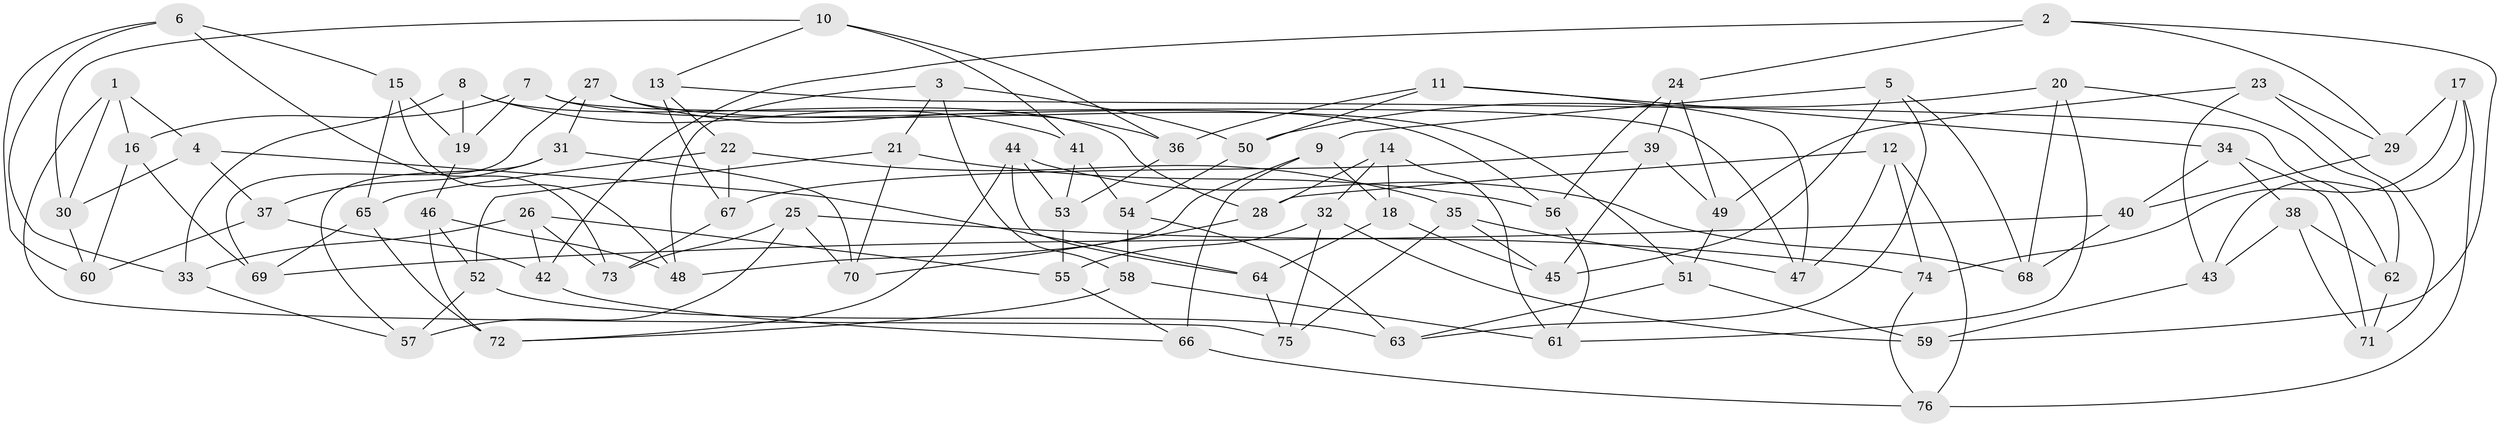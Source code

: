 // coarse degree distribution, {6: 0.22580645161290322, 7: 0.0967741935483871, 4: 0.22580645161290322, 5: 0.25806451612903225, 2: 0.03225806451612903, 8: 0.12903225806451613, 3: 0.03225806451612903}
// Generated by graph-tools (version 1.1) at 2025/38/03/04/25 23:38:04]
// undirected, 76 vertices, 152 edges
graph export_dot {
  node [color=gray90,style=filled];
  1;
  2;
  3;
  4;
  5;
  6;
  7;
  8;
  9;
  10;
  11;
  12;
  13;
  14;
  15;
  16;
  17;
  18;
  19;
  20;
  21;
  22;
  23;
  24;
  25;
  26;
  27;
  28;
  29;
  30;
  31;
  32;
  33;
  34;
  35;
  36;
  37;
  38;
  39;
  40;
  41;
  42;
  43;
  44;
  45;
  46;
  47;
  48;
  49;
  50;
  51;
  52;
  53;
  54;
  55;
  56;
  57;
  58;
  59;
  60;
  61;
  62;
  63;
  64;
  65;
  66;
  67;
  68;
  69;
  70;
  71;
  72;
  73;
  74;
  75;
  76;
  1 -- 16;
  1 -- 30;
  1 -- 75;
  1 -- 4;
  2 -- 24;
  2 -- 59;
  2 -- 42;
  2 -- 29;
  3 -- 50;
  3 -- 48;
  3 -- 21;
  3 -- 58;
  4 -- 30;
  4 -- 64;
  4 -- 37;
  5 -- 68;
  5 -- 63;
  5 -- 9;
  5 -- 45;
  6 -- 33;
  6 -- 60;
  6 -- 73;
  6 -- 15;
  7 -- 16;
  7 -- 56;
  7 -- 19;
  7 -- 47;
  8 -- 33;
  8 -- 28;
  8 -- 19;
  8 -- 41;
  9 -- 18;
  9 -- 48;
  9 -- 66;
  10 -- 13;
  10 -- 36;
  10 -- 30;
  10 -- 41;
  11 -- 34;
  11 -- 36;
  11 -- 47;
  11 -- 50;
  12 -- 74;
  12 -- 47;
  12 -- 76;
  12 -- 28;
  13 -- 22;
  13 -- 67;
  13 -- 62;
  14 -- 61;
  14 -- 32;
  14 -- 28;
  14 -- 18;
  15 -- 65;
  15 -- 48;
  15 -- 19;
  16 -- 69;
  16 -- 60;
  17 -- 76;
  17 -- 74;
  17 -- 43;
  17 -- 29;
  18 -- 45;
  18 -- 64;
  19 -- 46;
  20 -- 61;
  20 -- 50;
  20 -- 62;
  20 -- 68;
  21 -- 56;
  21 -- 70;
  21 -- 52;
  22 -- 67;
  22 -- 65;
  22 -- 35;
  23 -- 71;
  23 -- 49;
  23 -- 43;
  23 -- 29;
  24 -- 56;
  24 -- 39;
  24 -- 49;
  25 -- 70;
  25 -- 74;
  25 -- 57;
  25 -- 73;
  26 -- 73;
  26 -- 33;
  26 -- 42;
  26 -- 55;
  27 -- 51;
  27 -- 69;
  27 -- 31;
  27 -- 36;
  28 -- 70;
  29 -- 40;
  30 -- 60;
  31 -- 57;
  31 -- 70;
  31 -- 37;
  32 -- 75;
  32 -- 55;
  32 -- 59;
  33 -- 57;
  34 -- 38;
  34 -- 40;
  34 -- 71;
  35 -- 45;
  35 -- 75;
  35 -- 47;
  36 -- 53;
  37 -- 60;
  37 -- 42;
  38 -- 43;
  38 -- 62;
  38 -- 71;
  39 -- 45;
  39 -- 49;
  39 -- 67;
  40 -- 69;
  40 -- 68;
  41 -- 54;
  41 -- 53;
  42 -- 66;
  43 -- 59;
  44 -- 53;
  44 -- 64;
  44 -- 72;
  44 -- 68;
  46 -- 52;
  46 -- 48;
  46 -- 72;
  49 -- 51;
  50 -- 54;
  51 -- 59;
  51 -- 63;
  52 -- 63;
  52 -- 57;
  53 -- 55;
  54 -- 58;
  54 -- 63;
  55 -- 66;
  56 -- 61;
  58 -- 72;
  58 -- 61;
  62 -- 71;
  64 -- 75;
  65 -- 69;
  65 -- 72;
  66 -- 76;
  67 -- 73;
  74 -- 76;
}
